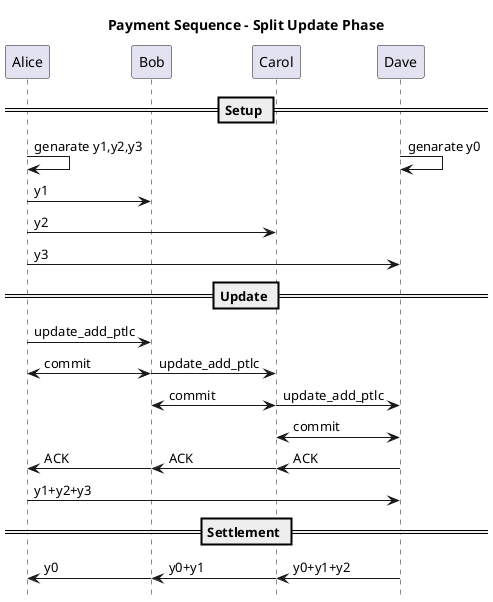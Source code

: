 @startuml
!pragma teoz true
title Payment Sequence - Split Update Phase
hide footbox
participant Alice
participant Bob
participant Carol
participant Dave

== Setup ==

Alice -> Alice: genarate y1,y2,y3
& Dave -> Dave: genarate y0

Alice -> Bob: y1
Alice -> Carol: y2
Alice -> Dave: y3

== Update ==

Alice -> Bob: update_add_ptlc

Alice <-> Bob: commit
& Bob -> Carol: update_add_ptlc

Bob <-> Carol: commit
& Carol -> Dave: update_add_ptlc

Carol <-> Dave: commit

Dave -> Carol: ACK
& Carol -> Bob: ACK
& Bob -> Alice: ACK

Alice -> Dave: y1+y2+y3

== Settlement ==

Dave -> Carol: y0+y1+y2
& Carol -> Bob: y0+y1
& Bob -> Alice: y0

@enduml
